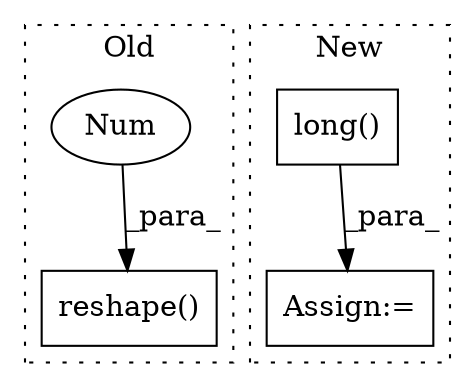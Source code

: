 digraph G {
subgraph cluster0 {
1 [label="reshape()" a="75" s="1119,1134" l="13,1" shape="box"];
4 [label="Num" a="76" s="1132" l="2" shape="ellipse"];
label = "Old";
style="dotted";
}
subgraph cluster1 {
2 [label="long()" a="75" s="557" l="29" shape="box"];
3 [label="Assign:=" a="68" s="925" l="3" shape="box"];
label = "New";
style="dotted";
}
2 -> 3 [label="_para_"];
4 -> 1 [label="_para_"];
}
